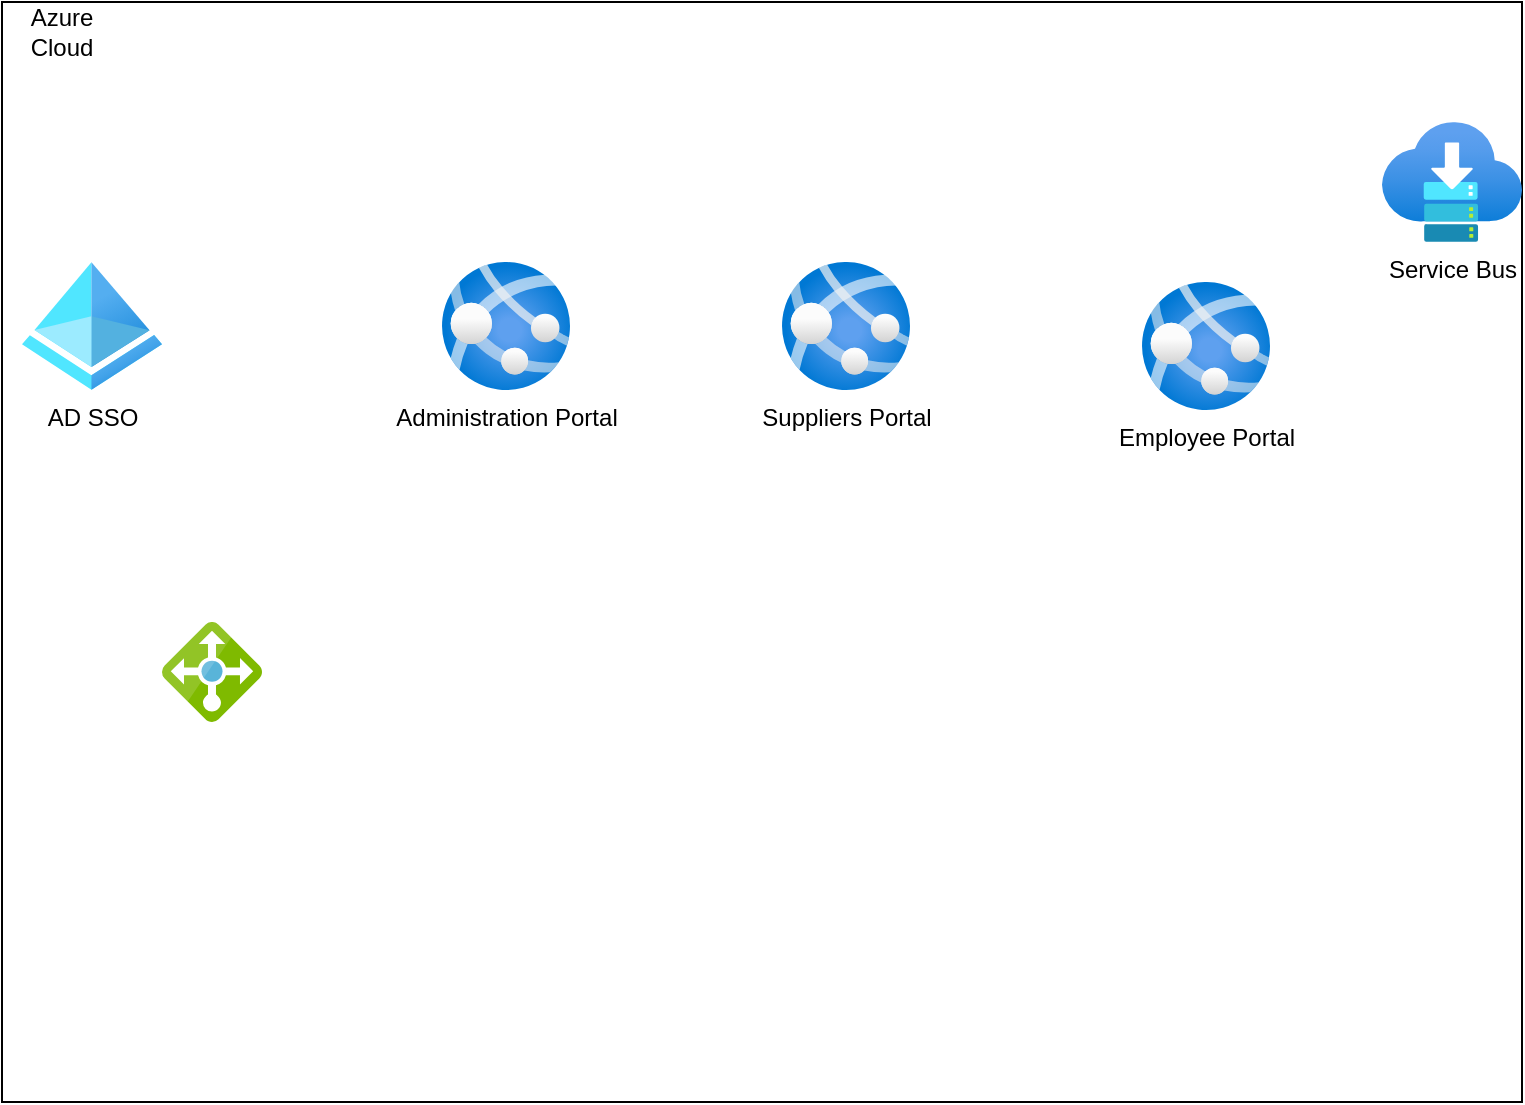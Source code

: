 <mxfile version="24.4.9" type="github">
  <diagram name="Page-1" id="byRGT8MVhsRmW753Sufy">
    <mxGraphModel dx="1434" dy="738" grid="1" gridSize="10" guides="1" tooltips="1" connect="1" arrows="1" fold="1" page="1" pageScale="1" pageWidth="850" pageHeight="1100" math="0" shadow="0">
      <root>
        <mxCell id="0" />
        <mxCell id="1" parent="0" />
        <mxCell id="O6B_Q7qgac8eni3kH0HL-9" value="" style="rounded=0;whiteSpace=wrap;html=1;" vertex="1" parent="1">
          <mxGeometry x="70" y="40" width="760" height="550" as="geometry" />
        </mxCell>
        <mxCell id="O6B_Q7qgac8eni3kH0HL-1" value="AD SSO" style="image;aspect=fixed;html=1;points=[];align=center;fontSize=12;image=img/lib/azure2/identity/Azure_Active_Directory.svg;" vertex="1" parent="1">
          <mxGeometry x="80" y="170" width="70" height="64" as="geometry" />
        </mxCell>
        <mxCell id="O6B_Q7qgac8eni3kH0HL-2" value="Service Bus" style="image;aspect=fixed;html=1;points=[];align=center;fontSize=12;image=img/lib/azure2/general/Service_Bus.svg;" vertex="1" parent="1">
          <mxGeometry x="760" y="100" width="70" height="60" as="geometry" />
        </mxCell>
        <mxCell id="O6B_Q7qgac8eni3kH0HL-3" value="Administration Portal" style="image;aspect=fixed;html=1;points=[];align=center;fontSize=12;image=img/lib/azure2/compute/App_Services.svg;" vertex="1" parent="1">
          <mxGeometry x="290" y="170" width="64" height="64" as="geometry" />
        </mxCell>
        <mxCell id="O6B_Q7qgac8eni3kH0HL-5" value="" style="image;sketch=0;aspect=fixed;html=1;points=[];align=center;fontSize=12;image=img/lib/mscae/Load_Balancer_feature.svg;" vertex="1" parent="1">
          <mxGeometry x="150" y="350" width="50" height="50" as="geometry" />
        </mxCell>
        <mxCell id="O6B_Q7qgac8eni3kH0HL-6" value="Employee Portal" style="image;aspect=fixed;html=1;points=[];align=center;fontSize=12;image=img/lib/azure2/compute/App_Services.svg;" vertex="1" parent="1">
          <mxGeometry x="640" y="180" width="64" height="64" as="geometry" />
        </mxCell>
        <mxCell id="O6B_Q7qgac8eni3kH0HL-7" value="Suppliers Portal" style="image;aspect=fixed;html=1;points=[];align=center;fontSize=12;image=img/lib/azure2/compute/App_Services.svg;" vertex="1" parent="1">
          <mxGeometry x="460" y="170" width="64" height="64" as="geometry" />
        </mxCell>
        <mxCell id="O6B_Q7qgac8eni3kH0HL-10" value="Azure Cloud" style="text;html=1;align=center;verticalAlign=middle;whiteSpace=wrap;rounded=0;" vertex="1" parent="1">
          <mxGeometry x="70" y="40" width="60" height="30" as="geometry" />
        </mxCell>
      </root>
    </mxGraphModel>
  </diagram>
</mxfile>
